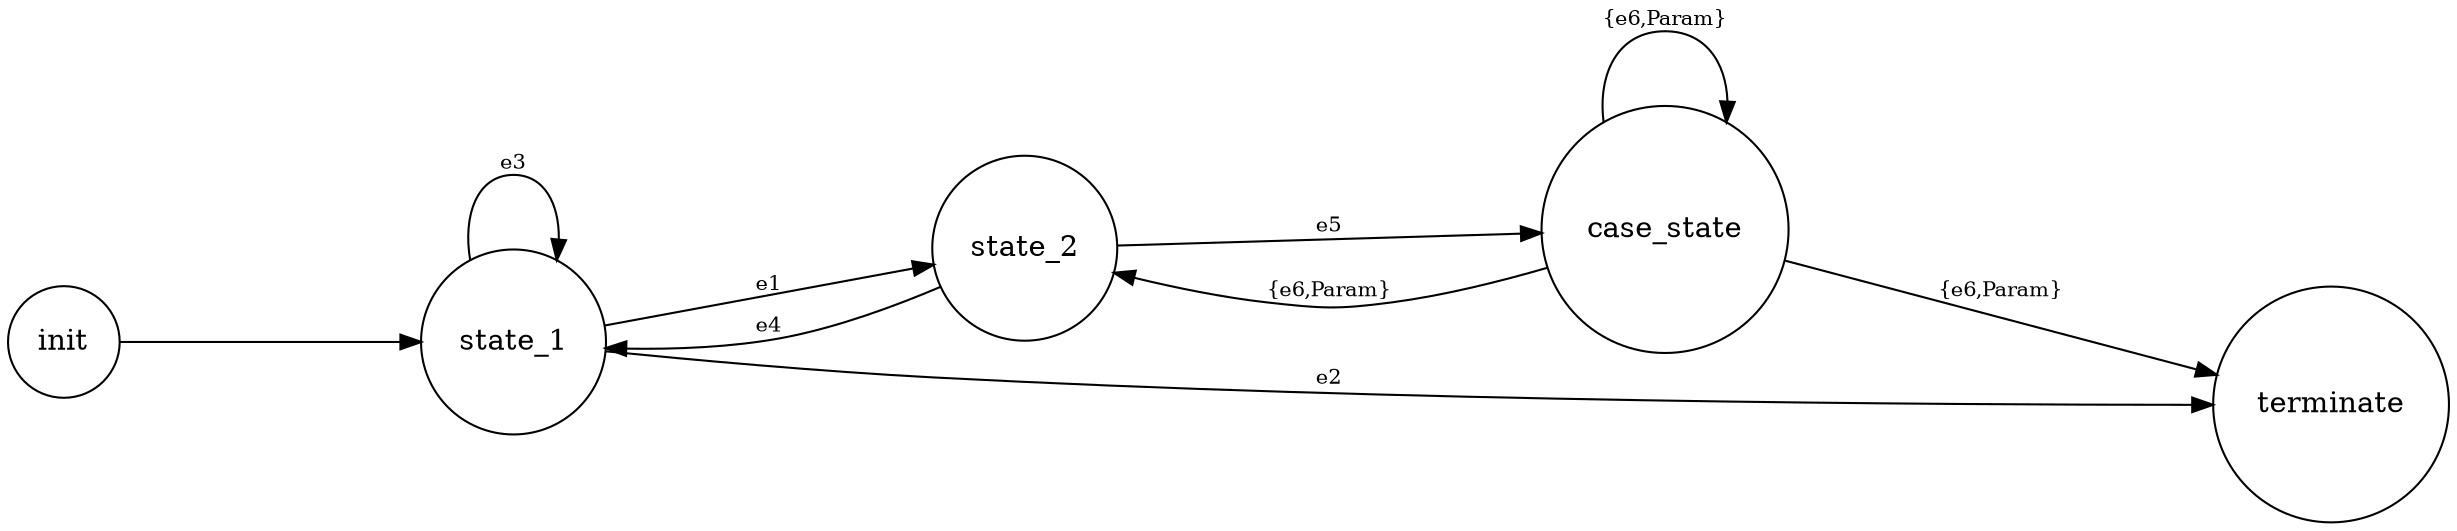 digraph "priv/example_statem" { 
  rankdir=LR;
  edge [fontsize=10];
  node [shape=circle];
  ranksep = 2;
  nodesep = 0.5
  state_1->state_2[label="e1"]
  case_state->terminate[label="{e6,Param}"]
  state_1->terminate[label="e2"]
  state_1->state_1[label="e3"]
  state_2->state_1[label="e4"]
  init->state_1[label=""]
  case_state->state_2[label="{e6,Param}"]
  state_2->case_state[label="e5"]
  case_state->case_state[label="{e6,Param}"]
}